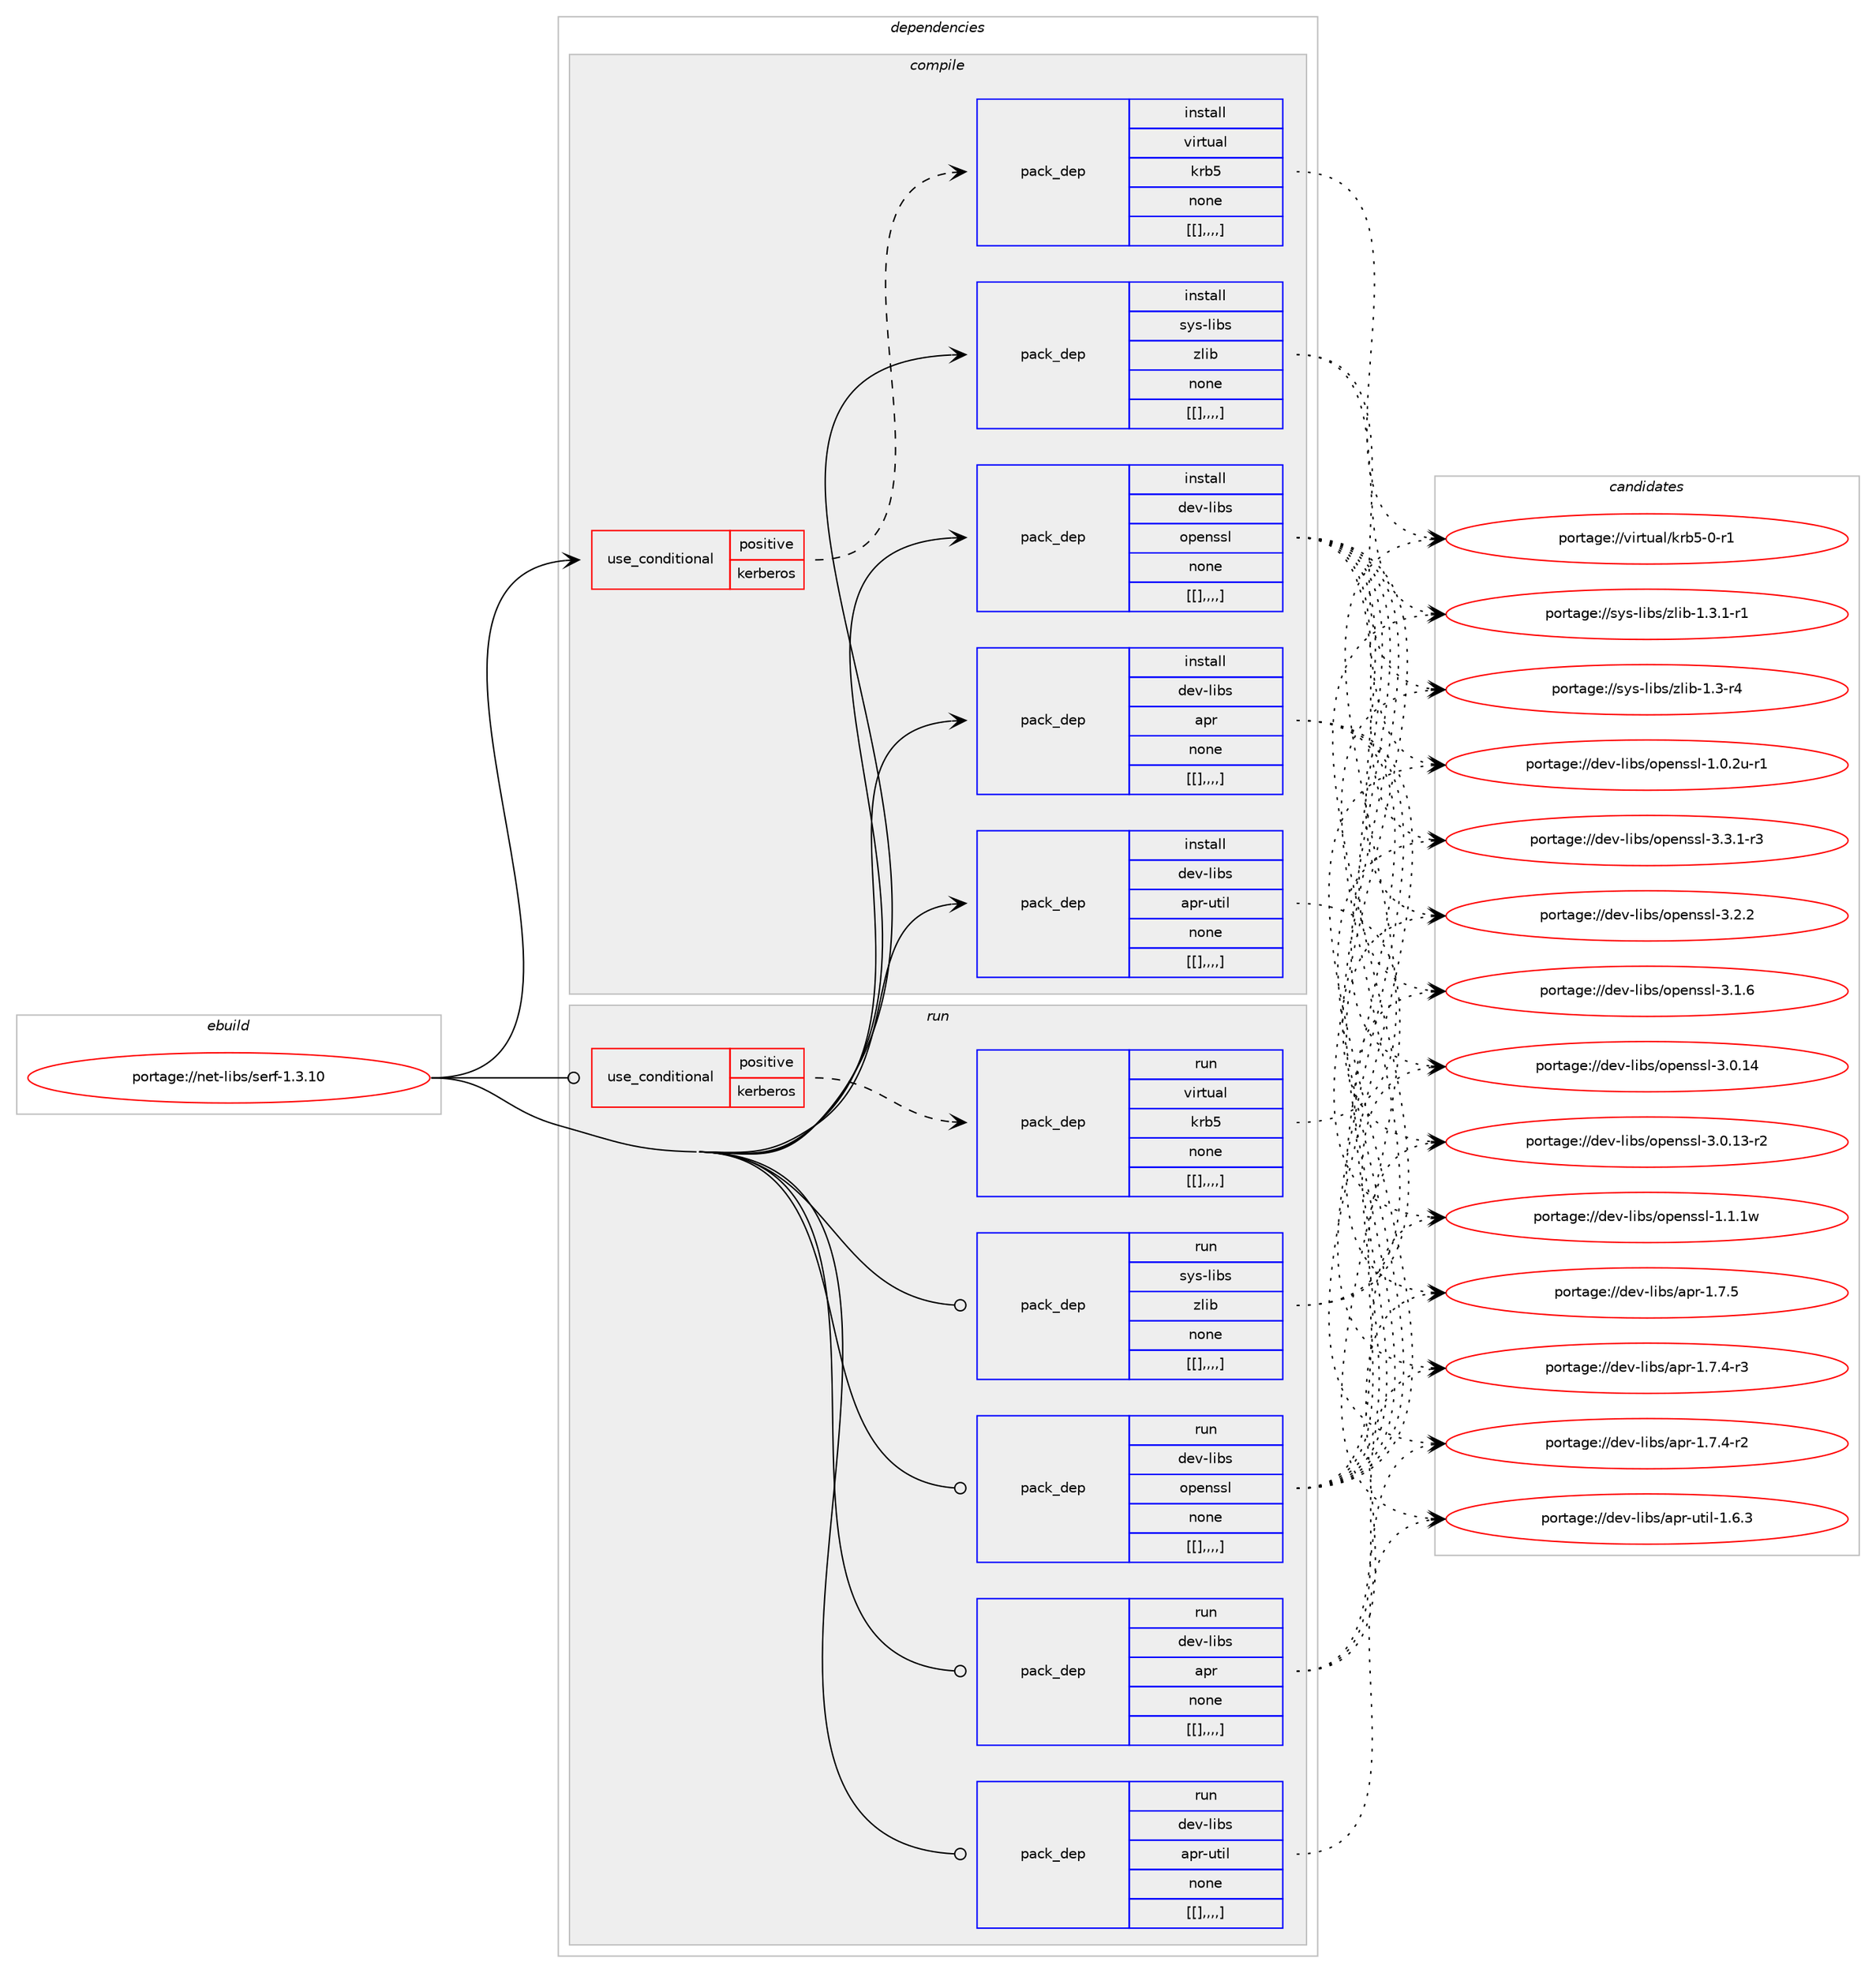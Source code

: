 digraph prolog {

# *************
# Graph options
# *************

newrank=true;
concentrate=true;
compound=true;
graph [rankdir=LR,fontname=Helvetica,fontsize=10,ranksep=1.5];#, ranksep=2.5, nodesep=0.2];
edge  [arrowhead=vee];
node  [fontname=Helvetica,fontsize=10];

# **********
# The ebuild
# **********

subgraph cluster_leftcol {
color=gray;
label=<<i>ebuild</i>>;
id [label="portage://net-libs/serf-1.3.10", color=red, width=4, href="../net-libs/serf-1.3.10.svg"];
}

# ****************
# The dependencies
# ****************

subgraph cluster_midcol {
color=gray;
label=<<i>dependencies</i>>;
subgraph cluster_compile {
fillcolor="#eeeeee";
style=filled;
label=<<i>compile</i>>;
subgraph cond3060 {
dependency7908 [label=<<TABLE BORDER="0" CELLBORDER="1" CELLSPACING="0" CELLPADDING="4"><TR><TD ROWSPAN="3" CELLPADDING="10">use_conditional</TD></TR><TR><TD>positive</TD></TR><TR><TD>kerberos</TD></TR></TABLE>>, shape=none, color=red];
subgraph pack4833 {
dependency7909 [label=<<TABLE BORDER="0" CELLBORDER="1" CELLSPACING="0" CELLPADDING="4" WIDTH="220"><TR><TD ROWSPAN="6" CELLPADDING="30">pack_dep</TD></TR><TR><TD WIDTH="110">install</TD></TR><TR><TD>virtual</TD></TR><TR><TD>krb5</TD></TR><TR><TD>none</TD></TR><TR><TD>[[],,,,]</TD></TR></TABLE>>, shape=none, color=blue];
}
dependency7908:e -> dependency7909:w [weight=20,style="dashed",arrowhead="vee"];
}
id:e -> dependency7908:w [weight=20,style="solid",arrowhead="vee"];
subgraph pack4834 {
dependency7910 [label=<<TABLE BORDER="0" CELLBORDER="1" CELLSPACING="0" CELLPADDING="4" WIDTH="220"><TR><TD ROWSPAN="6" CELLPADDING="30">pack_dep</TD></TR><TR><TD WIDTH="110">install</TD></TR><TR><TD>dev-libs</TD></TR><TR><TD>apr</TD></TR><TR><TD>none</TD></TR><TR><TD>[[],,,,]</TD></TR></TABLE>>, shape=none, color=blue];
}
id:e -> dependency7910:w [weight=20,style="solid",arrowhead="vee"];
subgraph pack4835 {
dependency7911 [label=<<TABLE BORDER="0" CELLBORDER="1" CELLSPACING="0" CELLPADDING="4" WIDTH="220"><TR><TD ROWSPAN="6" CELLPADDING="30">pack_dep</TD></TR><TR><TD WIDTH="110">install</TD></TR><TR><TD>dev-libs</TD></TR><TR><TD>apr-util</TD></TR><TR><TD>none</TD></TR><TR><TD>[[],,,,]</TD></TR></TABLE>>, shape=none, color=blue];
}
id:e -> dependency7911:w [weight=20,style="solid",arrowhead="vee"];
subgraph pack4836 {
dependency7912 [label=<<TABLE BORDER="0" CELLBORDER="1" CELLSPACING="0" CELLPADDING="4" WIDTH="220"><TR><TD ROWSPAN="6" CELLPADDING="30">pack_dep</TD></TR><TR><TD WIDTH="110">install</TD></TR><TR><TD>dev-libs</TD></TR><TR><TD>openssl</TD></TR><TR><TD>none</TD></TR><TR><TD>[[],,,,]</TD></TR></TABLE>>, shape=none, color=blue];
}
id:e -> dependency7912:w [weight=20,style="solid",arrowhead="vee"];
subgraph pack4837 {
dependency7913 [label=<<TABLE BORDER="0" CELLBORDER="1" CELLSPACING="0" CELLPADDING="4" WIDTH="220"><TR><TD ROWSPAN="6" CELLPADDING="30">pack_dep</TD></TR><TR><TD WIDTH="110">install</TD></TR><TR><TD>sys-libs</TD></TR><TR><TD>zlib</TD></TR><TR><TD>none</TD></TR><TR><TD>[[],,,,]</TD></TR></TABLE>>, shape=none, color=blue];
}
id:e -> dependency7913:w [weight=20,style="solid",arrowhead="vee"];
}
subgraph cluster_compileandrun {
fillcolor="#eeeeee";
style=filled;
label=<<i>compile and run</i>>;
}
subgraph cluster_run {
fillcolor="#eeeeee";
style=filled;
label=<<i>run</i>>;
subgraph cond3061 {
dependency7914 [label=<<TABLE BORDER="0" CELLBORDER="1" CELLSPACING="0" CELLPADDING="4"><TR><TD ROWSPAN="3" CELLPADDING="10">use_conditional</TD></TR><TR><TD>positive</TD></TR><TR><TD>kerberos</TD></TR></TABLE>>, shape=none, color=red];
subgraph pack4838 {
dependency7915 [label=<<TABLE BORDER="0" CELLBORDER="1" CELLSPACING="0" CELLPADDING="4" WIDTH="220"><TR><TD ROWSPAN="6" CELLPADDING="30">pack_dep</TD></TR><TR><TD WIDTH="110">run</TD></TR><TR><TD>virtual</TD></TR><TR><TD>krb5</TD></TR><TR><TD>none</TD></TR><TR><TD>[[],,,,]</TD></TR></TABLE>>, shape=none, color=blue];
}
dependency7914:e -> dependency7915:w [weight=20,style="dashed",arrowhead="vee"];
}
id:e -> dependency7914:w [weight=20,style="solid",arrowhead="odot"];
subgraph pack4839 {
dependency7916 [label=<<TABLE BORDER="0" CELLBORDER="1" CELLSPACING="0" CELLPADDING="4" WIDTH="220"><TR><TD ROWSPAN="6" CELLPADDING="30">pack_dep</TD></TR><TR><TD WIDTH="110">run</TD></TR><TR><TD>dev-libs</TD></TR><TR><TD>apr</TD></TR><TR><TD>none</TD></TR><TR><TD>[[],,,,]</TD></TR></TABLE>>, shape=none, color=blue];
}
id:e -> dependency7916:w [weight=20,style="solid",arrowhead="odot"];
subgraph pack4840 {
dependency7917 [label=<<TABLE BORDER="0" CELLBORDER="1" CELLSPACING="0" CELLPADDING="4" WIDTH="220"><TR><TD ROWSPAN="6" CELLPADDING="30">pack_dep</TD></TR><TR><TD WIDTH="110">run</TD></TR><TR><TD>dev-libs</TD></TR><TR><TD>apr-util</TD></TR><TR><TD>none</TD></TR><TR><TD>[[],,,,]</TD></TR></TABLE>>, shape=none, color=blue];
}
id:e -> dependency7917:w [weight=20,style="solid",arrowhead="odot"];
subgraph pack4841 {
dependency7918 [label=<<TABLE BORDER="0" CELLBORDER="1" CELLSPACING="0" CELLPADDING="4" WIDTH="220"><TR><TD ROWSPAN="6" CELLPADDING="30">pack_dep</TD></TR><TR><TD WIDTH="110">run</TD></TR><TR><TD>dev-libs</TD></TR><TR><TD>openssl</TD></TR><TR><TD>none</TD></TR><TR><TD>[[],,,,]</TD></TR></TABLE>>, shape=none, color=blue];
}
id:e -> dependency7918:w [weight=20,style="solid",arrowhead="odot"];
subgraph pack4842 {
dependency7919 [label=<<TABLE BORDER="0" CELLBORDER="1" CELLSPACING="0" CELLPADDING="4" WIDTH="220"><TR><TD ROWSPAN="6" CELLPADDING="30">pack_dep</TD></TR><TR><TD WIDTH="110">run</TD></TR><TR><TD>sys-libs</TD></TR><TR><TD>zlib</TD></TR><TR><TD>none</TD></TR><TR><TD>[[],,,,]</TD></TR></TABLE>>, shape=none, color=blue];
}
id:e -> dependency7919:w [weight=20,style="solid",arrowhead="odot"];
}
}

# **************
# The candidates
# **************

subgraph cluster_choices {
rank=same;
color=gray;
label=<<i>candidates</i>>;

subgraph choice4833 {
color=black;
nodesep=1;
choice1181051141161179710847107114985345484511449 [label="portage://virtual/krb5-0-r1", color=red, width=4,href="../virtual/krb5-0-r1.svg"];
dependency7909:e -> choice1181051141161179710847107114985345484511449:w [style=dotted,weight="100"];
}
subgraph choice4834 {
color=black;
nodesep=1;
choice10010111845108105981154797112114454946554653 [label="portage://dev-libs/apr-1.7.5", color=red, width=4,href="../dev-libs/apr-1.7.5.svg"];
choice100101118451081059811547971121144549465546524511451 [label="portage://dev-libs/apr-1.7.4-r3", color=red, width=4,href="../dev-libs/apr-1.7.4-r3.svg"];
choice100101118451081059811547971121144549465546524511450 [label="portage://dev-libs/apr-1.7.4-r2", color=red, width=4,href="../dev-libs/apr-1.7.4-r2.svg"];
dependency7910:e -> choice10010111845108105981154797112114454946554653:w [style=dotted,weight="100"];
dependency7910:e -> choice100101118451081059811547971121144549465546524511451:w [style=dotted,weight="100"];
dependency7910:e -> choice100101118451081059811547971121144549465546524511450:w [style=dotted,weight="100"];
}
subgraph choice4835 {
color=black;
nodesep=1;
choice1001011184510810598115479711211445117116105108454946544651 [label="portage://dev-libs/apr-util-1.6.3", color=red, width=4,href="../dev-libs/apr-util-1.6.3.svg"];
dependency7911:e -> choice1001011184510810598115479711211445117116105108454946544651:w [style=dotted,weight="100"];
}
subgraph choice4836 {
color=black;
nodesep=1;
choice1001011184510810598115471111121011101151151084551465146494511451 [label="portage://dev-libs/openssl-3.3.1-r3", color=red, width=4,href="../dev-libs/openssl-3.3.1-r3.svg"];
choice100101118451081059811547111112101110115115108455146504650 [label="portage://dev-libs/openssl-3.2.2", color=red, width=4,href="../dev-libs/openssl-3.2.2.svg"];
choice100101118451081059811547111112101110115115108455146494654 [label="portage://dev-libs/openssl-3.1.6", color=red, width=4,href="../dev-libs/openssl-3.1.6.svg"];
choice10010111845108105981154711111210111011511510845514648464952 [label="portage://dev-libs/openssl-3.0.14", color=red, width=4,href="../dev-libs/openssl-3.0.14.svg"];
choice100101118451081059811547111112101110115115108455146484649514511450 [label="portage://dev-libs/openssl-3.0.13-r2", color=red, width=4,href="../dev-libs/openssl-3.0.13-r2.svg"];
choice100101118451081059811547111112101110115115108454946494649119 [label="portage://dev-libs/openssl-1.1.1w", color=red, width=4,href="../dev-libs/openssl-1.1.1w.svg"];
choice1001011184510810598115471111121011101151151084549464846501174511449 [label="portage://dev-libs/openssl-1.0.2u-r1", color=red, width=4,href="../dev-libs/openssl-1.0.2u-r1.svg"];
dependency7912:e -> choice1001011184510810598115471111121011101151151084551465146494511451:w [style=dotted,weight="100"];
dependency7912:e -> choice100101118451081059811547111112101110115115108455146504650:w [style=dotted,weight="100"];
dependency7912:e -> choice100101118451081059811547111112101110115115108455146494654:w [style=dotted,weight="100"];
dependency7912:e -> choice10010111845108105981154711111210111011511510845514648464952:w [style=dotted,weight="100"];
dependency7912:e -> choice100101118451081059811547111112101110115115108455146484649514511450:w [style=dotted,weight="100"];
dependency7912:e -> choice100101118451081059811547111112101110115115108454946494649119:w [style=dotted,weight="100"];
dependency7912:e -> choice1001011184510810598115471111121011101151151084549464846501174511449:w [style=dotted,weight="100"];
}
subgraph choice4837 {
color=black;
nodesep=1;
choice115121115451081059811547122108105984549465146494511449 [label="portage://sys-libs/zlib-1.3.1-r1", color=red, width=4,href="../sys-libs/zlib-1.3.1-r1.svg"];
choice11512111545108105981154712210810598454946514511452 [label="portage://sys-libs/zlib-1.3-r4", color=red, width=4,href="../sys-libs/zlib-1.3-r4.svg"];
dependency7913:e -> choice115121115451081059811547122108105984549465146494511449:w [style=dotted,weight="100"];
dependency7913:e -> choice11512111545108105981154712210810598454946514511452:w [style=dotted,weight="100"];
}
subgraph choice4838 {
color=black;
nodesep=1;
choice1181051141161179710847107114985345484511449 [label="portage://virtual/krb5-0-r1", color=red, width=4,href="../virtual/krb5-0-r1.svg"];
dependency7915:e -> choice1181051141161179710847107114985345484511449:w [style=dotted,weight="100"];
}
subgraph choice4839 {
color=black;
nodesep=1;
choice10010111845108105981154797112114454946554653 [label="portage://dev-libs/apr-1.7.5", color=red, width=4,href="../dev-libs/apr-1.7.5.svg"];
choice100101118451081059811547971121144549465546524511451 [label="portage://dev-libs/apr-1.7.4-r3", color=red, width=4,href="../dev-libs/apr-1.7.4-r3.svg"];
choice100101118451081059811547971121144549465546524511450 [label="portage://dev-libs/apr-1.7.4-r2", color=red, width=4,href="../dev-libs/apr-1.7.4-r2.svg"];
dependency7916:e -> choice10010111845108105981154797112114454946554653:w [style=dotted,weight="100"];
dependency7916:e -> choice100101118451081059811547971121144549465546524511451:w [style=dotted,weight="100"];
dependency7916:e -> choice100101118451081059811547971121144549465546524511450:w [style=dotted,weight="100"];
}
subgraph choice4840 {
color=black;
nodesep=1;
choice1001011184510810598115479711211445117116105108454946544651 [label="portage://dev-libs/apr-util-1.6.3", color=red, width=4,href="../dev-libs/apr-util-1.6.3.svg"];
dependency7917:e -> choice1001011184510810598115479711211445117116105108454946544651:w [style=dotted,weight="100"];
}
subgraph choice4841 {
color=black;
nodesep=1;
choice1001011184510810598115471111121011101151151084551465146494511451 [label="portage://dev-libs/openssl-3.3.1-r3", color=red, width=4,href="../dev-libs/openssl-3.3.1-r3.svg"];
choice100101118451081059811547111112101110115115108455146504650 [label="portage://dev-libs/openssl-3.2.2", color=red, width=4,href="../dev-libs/openssl-3.2.2.svg"];
choice100101118451081059811547111112101110115115108455146494654 [label="portage://dev-libs/openssl-3.1.6", color=red, width=4,href="../dev-libs/openssl-3.1.6.svg"];
choice10010111845108105981154711111210111011511510845514648464952 [label="portage://dev-libs/openssl-3.0.14", color=red, width=4,href="../dev-libs/openssl-3.0.14.svg"];
choice100101118451081059811547111112101110115115108455146484649514511450 [label="portage://dev-libs/openssl-3.0.13-r2", color=red, width=4,href="../dev-libs/openssl-3.0.13-r2.svg"];
choice100101118451081059811547111112101110115115108454946494649119 [label="portage://dev-libs/openssl-1.1.1w", color=red, width=4,href="../dev-libs/openssl-1.1.1w.svg"];
choice1001011184510810598115471111121011101151151084549464846501174511449 [label="portage://dev-libs/openssl-1.0.2u-r1", color=red, width=4,href="../dev-libs/openssl-1.0.2u-r1.svg"];
dependency7918:e -> choice1001011184510810598115471111121011101151151084551465146494511451:w [style=dotted,weight="100"];
dependency7918:e -> choice100101118451081059811547111112101110115115108455146504650:w [style=dotted,weight="100"];
dependency7918:e -> choice100101118451081059811547111112101110115115108455146494654:w [style=dotted,weight="100"];
dependency7918:e -> choice10010111845108105981154711111210111011511510845514648464952:w [style=dotted,weight="100"];
dependency7918:e -> choice100101118451081059811547111112101110115115108455146484649514511450:w [style=dotted,weight="100"];
dependency7918:e -> choice100101118451081059811547111112101110115115108454946494649119:w [style=dotted,weight="100"];
dependency7918:e -> choice1001011184510810598115471111121011101151151084549464846501174511449:w [style=dotted,weight="100"];
}
subgraph choice4842 {
color=black;
nodesep=1;
choice115121115451081059811547122108105984549465146494511449 [label="portage://sys-libs/zlib-1.3.1-r1", color=red, width=4,href="../sys-libs/zlib-1.3.1-r1.svg"];
choice11512111545108105981154712210810598454946514511452 [label="portage://sys-libs/zlib-1.3-r4", color=red, width=4,href="../sys-libs/zlib-1.3-r4.svg"];
dependency7919:e -> choice115121115451081059811547122108105984549465146494511449:w [style=dotted,weight="100"];
dependency7919:e -> choice11512111545108105981154712210810598454946514511452:w [style=dotted,weight="100"];
}
}

}
